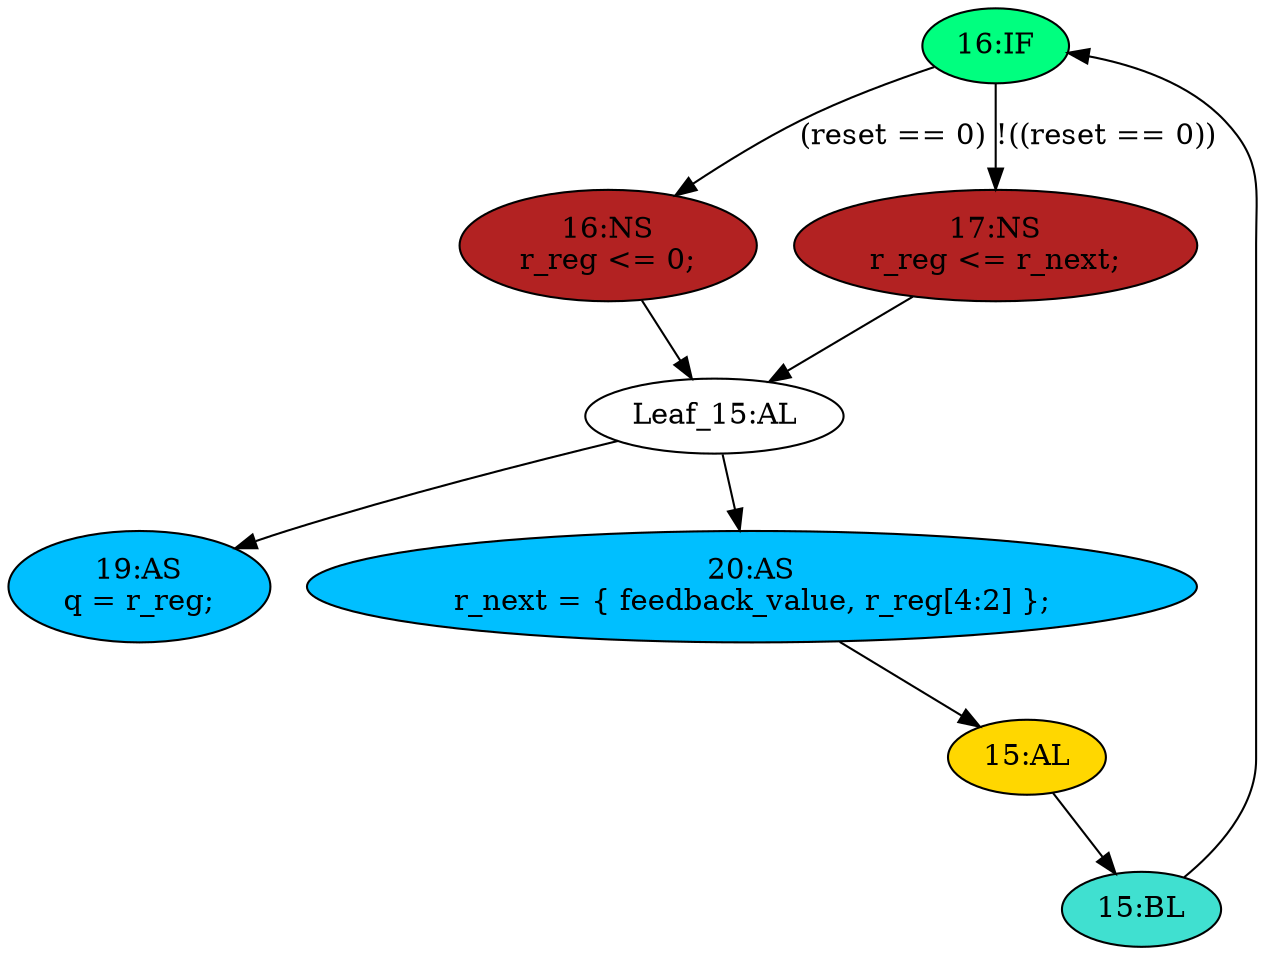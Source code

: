 strict digraph "compose( ,  )" {
	node [label="\N"];
	"16:IF"	[ast="<pyverilog.vparser.ast.IfStatement object at 0x7f34df78e290>",
		fillcolor=springgreen,
		label="16:IF",
		statements="[]",
		style=filled,
		typ=IfStatement];
	"16:NS"	[ast="<pyverilog.vparser.ast.NonblockingSubstitution object at 0x7f34df78ee90>",
		fillcolor=firebrick,
		label="16:NS
r_reg <= 0;",
		statements="[<pyverilog.vparser.ast.NonblockingSubstitution object at 0x7f34df78ee90>]",
		style=filled,
		typ=NonblockingSubstitution];
	"16:IF" -> "16:NS"	[cond="['reset']",
		label="(reset == 0)",
		lineno=16];
	"17:NS"	[ast="<pyverilog.vparser.ast.NonblockingSubstitution object at 0x7f34df7f1150>",
		fillcolor=firebrick,
		label="17:NS
r_reg <= r_next;",
		statements="[<pyverilog.vparser.ast.NonblockingSubstitution object at 0x7f34df7f1150>]",
		style=filled,
		typ=NonblockingSubstitution];
	"16:IF" -> "17:NS"	[cond="['reset']",
		label="!((reset == 0))",
		lineno=16];
	"15:AL"	[ast="<pyverilog.vparser.ast.Always object at 0x7f34df7e3d10>",
		clk_sens=True,
		fillcolor=gold,
		label="15:AL",
		sens="['clk', 'reset']",
		statements="[]",
		style=filled,
		typ=Always,
		use_var="['reset', 'r_next']"];
	"15:BL"	[ast="<pyverilog.vparser.ast.Block object at 0x7f34df7e33d0>",
		fillcolor=turquoise,
		label="15:BL",
		statements="[]",
		style=filled,
		typ=Block];
	"15:AL" -> "15:BL"	[cond="[]",
		lineno=None];
	"Leaf_15:AL"	[def_var="['r_reg']",
		label="Leaf_15:AL"];
	"16:NS" -> "Leaf_15:AL"	[cond="[]",
		lineno=None];
	"15:BL" -> "16:IF"	[cond="[]",
		lineno=None];
	"19:AS"	[ast="<pyverilog.vparser.ast.Assign object at 0x7f34df7f1390>",
		def_var="['q']",
		fillcolor=deepskyblue,
		label="19:AS
q = r_reg;",
		statements="[]",
		style=filled,
		typ=Assign,
		use_var="['r_reg']"];
	"Leaf_15:AL" -> "19:AS";
	"20:AS"	[ast="<pyverilog.vparser.ast.Assign object at 0x7f34df7fdd10>",
		def_var="['r_next']",
		fillcolor=deepskyblue,
		label="20:AS
r_next = { feedback_value, r_reg[4:2] };",
		statements="[]",
		style=filled,
		typ=Assign,
		use_var="['feedback_value', 'r_reg']"];
	"Leaf_15:AL" -> "20:AS";
	"17:NS" -> "Leaf_15:AL"	[cond="[]",
		lineno=None];
	"20:AS" -> "15:AL";
}
